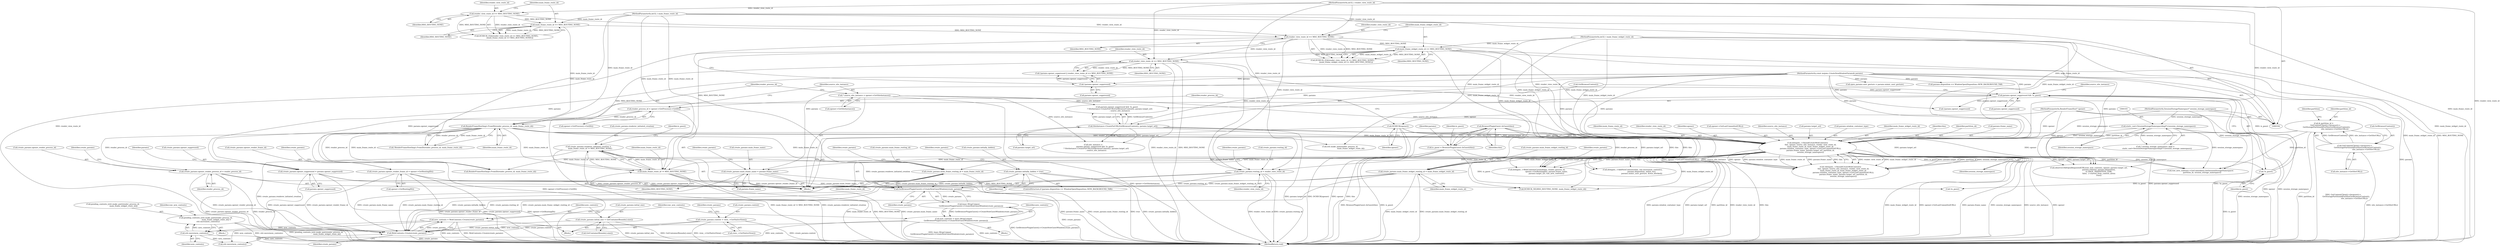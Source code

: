 digraph "0_Chrome_d18c519758c2e6043f0e1f00e2b69a55b3d7997f@array" {
"1000352" [label="(Call,pending_contents_[std::make_pair(render_process_id,\n                                     main_frame_widget_route_id)] =\n        std::move(new_contents))"];
"1000358" [label="(Call,std::move(new_contents))"];
"1000308" [label="(Call,new_contents = WebContents::Create(create_params))"];
"1000310" [label="(Call,WebContents::Create(create_params))"];
"1000258" [label="(Call,create_params.opener_render_process_id = render_process_id)"];
"1000138" [label="(Call,RenderFrameHostImpl::FromID(render_process_id, main_frame_route_id))"];
"1000129" [label="(Call,render_process_id = opener->GetProcess()->GetID())"];
"1000116" [label="(Call,main_frame_route_id == MSG_ROUTING_NONE)"];
"1000107" [label="(MethodParameterIn,int32_t main_frame_route_id)"];
"1000113" [label="(Call,render_view_route_id == MSG_ROUTING_NONE)"];
"1000106" [label="(MethodParameterIn,int32_t render_view_route_id)"];
"1000303" [label="(Call,create_params.initial_size = GetContainerBounds().size())"];
"1000286" [label="(Call,create_params.renderer_initiated_creation =\n      main_frame_route_id != MSG_ROUTING_NONE)"];
"1000290" [label="(Call,main_frame_route_id != MSG_ROUTING_NONE)"];
"1000202" [label="(Call,delegate_->ShouldCreateWebContents(\n          this, opener, source_site_instance, render_view_route_id,\n          main_frame_route_id, main_frame_widget_route_id,\n          params.window_container_type, opener->GetLastCommittedURL(),\n          params.frame_name, params.target_url, partition_id,\n          session_storage_namespace))"];
"1000144" [label="(Call,BrowserPluginGuest::IsGuest(this))"];
"1000126" [label="(Call,DCHECK(opener))"];
"1000105" [label="(MethodParameterIn,RenderFrameHost* opener)"];
"1000133" [label="(Call,* source_site_instance = opener->GetSiteInstance())"];
"1000120" [label="(Call,render_view_route_id == MSG_ROUTING_NONE)"];
"1000152" [label="(Call,render_view_route_id == MSG_ROUTING_NONE)"];
"1000123" [label="(Call,main_frame_widget_route_id == MSG_ROUTING_NONE)"];
"1000108" [label="(MethodParameterIn,int32_t main_frame_widget_route_id)"];
"1000109" [label="(MethodParameterIn,const mojom::CreateNewWindowParams& params)"];
"1000165" [label="(Call,SiteInstance::CreateForURL(GetBrowserContext(), params.target_url))"];
"1000172" [label="(Call,& partition_id =\n      GetContentClient()->browser()->\n          GetStoragePartitionIdForSite(GetBrowserContext(),\n                                       site_instance->GetSiteURL()))"];
"1000174" [label="(Call,GetContentClient()->browser()->\n          GetStoragePartitionIdForSite(GetBrowserContext(),\n                                       site_instance->GetSiteURL()))"];
"1000192" [label="(Call,static_cast<SessionStorageNamespaceImpl*>(session_storage_namespace))"];
"1000110" [label="(MethodParameterIn,SessionStorageNamespace* session_storage_namespace)"];
"1000298" [label="(Call,create_params.context = view_->GetNativeView())"];
"1000268" [label="(Call,create_params.opener_suppressed = params.opener_suppressed)"];
"1000159" [label="(Call,params.opener_suppressed && !is_guest)"];
"1000148" [label="(Call,!params.opener_suppressed)"];
"1000163" [label="(Call,!is_guest)"];
"1000142" [label="(Call,is_guest = BrowserPluginGuest::IsGuest(this))"];
"1000251" [label="(Call,create_params.main_frame_name = params.frame_name)"];
"1000263" [label="(Call,create_params.opener_render_frame_id = opener->GetRoutingID())"];
"1000241" [label="(Call,create_params.main_frame_routing_id = main_frame_route_id)"];
"1000246" [label="(Call,create_params.main_frame_widget_routing_id = main_frame_widget_route_id)"];
"1000236" [label="(Call,create_params.routing_id = render_view_route_id)"];
"1000281" [label="(Call,create_params.initially_hidden = true)"];
"1000314" [label="(Call,new_contents = base::WrapUnique(\n        GetBrowserPluginGuest()->CreateNewGuestWindow(create_params)))"];
"1000316" [label="(Call,base::WrapUnique(\n        GetBrowserPluginGuest()->CreateNewGuestWindow(create_params)))"];
"1000317" [label="(Call,GetBrowserPluginGuest()->CreateNewGuestWindow(create_params))"];
"1000108" [label="(MethodParameterIn,int32_t main_frame_widget_route_id)"];
"1000365" [label="(Call,delegate_->WebContentsCreated(this, render_process_id,\n                                  opener->GetRoutingID(), params.frame_name,\n                                  params.target_url, raw_new_contents))"];
"1000265" [label="(Identifier,create_params)"];
"1000109" [label="(MethodParameterIn,const mojom::CreateNewWindowParams& params)"];
"1000117" [label="(Identifier,main_frame_route_id)"];
"1000308" [label="(Call,new_contents = WebContents::Create(create_params))"];
"1000464" [label="(MethodReturn,void)"];
"1000243" [label="(Identifier,create_params)"];
"1000114" [label="(Identifier,render_view_route_id)"];
"1000288" [label="(Identifier,create_params)"];
"1000298" [label="(Call,create_params.context = view_->GetNativeView())"];
"1000120" [label="(Call,render_view_route_id == MSG_ROUTING_NONE)"];
"1000295" [label="(Call,!is_guest)"];
"1000286" [label="(Call,create_params.renderer_initiated_creation =\n      main_frame_route_id != MSG_ROUTING_NONE)"];
"1000127" [label="(Identifier,opener)"];
"1000207" [label="(Identifier,main_frame_route_id)"];
"1000304" [label="(Call,create_params.initial_size)"];
"1000137" [label="(Call,!RenderFrameHostImpl::FromID(render_process_id, main_frame_route_id))"];
"1000176" [label="(Call,site_instance->GetSiteURL())"];
"1000131" [label="(Call,opener->GetProcess()->GetID())"];
"1000175" [label="(Call,GetBrowserContext())"];
"1000352" [label="(Call,pending_contents_[std::make_pair(render_process_id,\n                                     main_frame_widget_route_id)] =\n        std::move(new_contents))"];
"1000158" [label="(Call,params.opener_suppressed && !is_guest\n          ? SiteInstance::CreateForURL(GetBrowserContext(), params.target_url)\n          : source_site_instance)"];
"1000313" [label="(Block,)"];
"1000134" [label="(Identifier,source_site_instance)"];
"1000139" [label="(Identifier,render_process_id)"];
"1000122" [label="(Identifier,MSG_ROUTING_NONE)"];
"1000154" [label="(Identifier,MSG_ROUTING_NONE)"];
"1000314" [label="(Call,new_contents = base::WrapUnique(\n        GetBrowserPluginGuest()->CreateNewGuestWindow(create_params)))"];
"1000309" [label="(Identifier,new_contents)"];
"1000153" [label="(Identifier,render_view_route_id)"];
"1000290" [label="(Call,main_frame_route_id != MSG_ROUTING_NONE)"];
"1000361" [label="(Identifier,raw_new_contents)"];
"1000285" [label="(Identifier,true)"];
"1000116" [label="(Call,main_frame_route_id == MSG_ROUTING_NONE)"];
"1000307" [label="(Call,GetContainerBounds().size())"];
"1000206" [label="(Identifier,render_view_route_id)"];
"1000125" [label="(Identifier,MSG_ROUTING_NONE)"];
"1000204" [label="(Identifier,opener)"];
"1000359" [label="(Identifier,new_contents)"];
"1000302" [label="(Call,view_->GetNativeView())"];
"1000179" [label="(Identifier,partition)"];
"1000297" [label="(Block,)"];
"1000144" [label="(Call,BrowserPluginGuest::IsGuest(this))"];
"1000275" [label="(ControlStructure,if (params.disposition == WindowOpenDisposition::NEW_BACKGROUND_TAB))"];
"1000212" [label="(Call,opener->GetLastCommittedURL())"];
"1000205" [label="(Identifier,source_site_instance)"];
"1000174" [label="(Call,GetContentClient()->browser()->\n          GetStoragePartitionIdForSite(GetBrowserContext(),\n                                       site_instance->GetSiteURL()))"];
"1000253" [label="(Identifier,create_params)"];
"1000311" [label="(Identifier,create_params)"];
"1000236" [label="(Call,create_params.routing_id = render_view_route_id)"];
"1000118" [label="(Identifier,MSG_ROUTING_NONE)"];
"1000255" [label="(Call,params.frame_name)"];
"1000173" [label="(Identifier,partition_id)"];
"1000147" [label="(Call,!params.opener_suppressed || render_view_route_id == MSG_ROUTING_NONE)"];
"1000150" [label="(Identifier,params)"];
"1000112" [label="(Call,DCHECK_EQ((render_view_route_id == MSG_ROUTING_NONE),\n            (main_frame_route_id == MSG_ROUTING_NONE)))"];
"1000216" [label="(Call,params.target_url)"];
"1000349" [label="(Call,DCHECK_NE(MSG_ROUTING_NONE, main_frame_widget_route_id))"];
"1000159" [label="(Call,params.opener_suppressed && !is_guest)"];
"1000246" [label="(Call,create_params.main_frame_widget_routing_id = main_frame_widget_route_id)"];
"1000165" [label="(Call,SiteInstance::CreateForURL(GetBrowserContext(), params.target_url))"];
"1000172" [label="(Call,& partition_id =\n      GetContentClient()->browser()->\n          GetStoragePartitionIdForSite(GetBrowserContext(),\n                                       site_instance->GetSiteURL()))"];
"1000259" [label="(Call,create_params.opener_render_process_id)"];
"1000353" [label="(Call,pending_contents_[std::make_pair(render_process_id,\n                                     main_frame_widget_route_id)])"];
"1000201" [label="(Call,!delegate_->ShouldCreateWebContents(\n          this, opener, source_site_instance, render_view_route_id,\n          main_frame_route_id, main_frame_widget_route_id,\n          params.window_container_type, opener->GetLastCommittedURL(),\n          params.frame_name, params.target_url, partition_id,\n          session_storage_namespace))"];
"1000209" [label="(Call,params.window_container_type)"];
"1000164" [label="(Identifier,is_guest)"];
"1000160" [label="(Call,params.opener_suppressed)"];
"1000143" [label="(Identifier,is_guest)"];
"1000126" [label="(Call,DCHECK(opener))"];
"1000105" [label="(MethodParameterIn,RenderFrameHost* opener)"];
"1000140" [label="(Identifier,main_frame_route_id)"];
"1000292" [label="(Identifier,MSG_ROUTING_NONE)"];
"1000417" [label="(Call,delegate_->AddNewContents(this, std::move(new_contents),\n                                params.disposition, initial_rect,\n                                params.mimic_user_gesture, &was_blocked))"];
"1000268" [label="(Call,create_params.opener_suppressed = params.opener_suppressed)"];
"1000130" [label="(Identifier,render_process_id)"];
"1000142" [label="(Call,is_guest = BrowserPluginGuest::IsGuest(this))"];
"1000439" [label="(Call,open_params.user_gesture = params.mimic_user_gesture)"];
"1000355" [label="(Call,std::make_pair(render_process_id,\n                                     main_frame_widget_route_id))"];
"1000106" [label="(MethodParameterIn,int32_t render_view_route_id)"];
"1000315" [label="(Identifier,new_contents)"];
"1000299" [label="(Call,create_params.context)"];
"1000237" [label="(Call,create_params.routing_id)"];
"1000264" [label="(Call,create_params.opener_render_frame_id)"];
"1000115" [label="(Identifier,MSG_ROUTING_NONE)"];
"1000110" [label="(MethodParameterIn,SessionStorageNamespace* session_storage_namespace)"];
"1000166" [label="(Call,GetBrowserContext())"];
"1000325" [label="(Call,raw_new_contents->GetController().SetSessionStorageNamespace(\n      partition_id, session_storage_namespace))"];
"1000270" [label="(Identifier,create_params)"];
"1000240" [label="(Identifier,render_view_route_id)"];
"1000133" [label="(Call,* source_site_instance = opener->GetSiteInstance())"];
"1000113" [label="(Call,render_view_route_id == MSG_ROUTING_NONE)"];
"1000276" [label="(Call,params.disposition == WindowOpenDisposition::NEW_BACKGROUND_TAB)"];
"1000129" [label="(Call,render_process_id = opener->GetProcess()->GetID())"];
"1000190" [label="(Call,* session_storage_namespace_impl =\n      static_cast<SessionStorageNamespaceImpl*>(session_storage_namespace))"];
"1000208" [label="(Identifier,main_frame_widget_route_id)"];
"1000156" [label="(Call,site_instance =\n      params.opener_suppressed && !is_guest\n          ? SiteInstance::CreateForURL(GetBrowserContext(), params.target_url)\n          : source_site_instance)"];
"1000419" [label="(Call,std::move(new_contents))"];
"1000263" [label="(Call,create_params.opener_render_frame_id = opener->GetRoutingID())"];
"1000241" [label="(Call,create_params.main_frame_routing_id = main_frame_route_id)"];
"1000272" [label="(Call,params.opener_suppressed)"];
"1000192" [label="(Call,static_cast<SessionStorageNamespaceImpl*>(session_storage_namespace))"];
"1000310" [label="(Call,WebContents::Create(create_params))"];
"1000317" [label="(Call,GetBrowserPluginGuest()->CreateNewGuestWindow(create_params))"];
"1000107" [label="(MethodParameterIn,int32_t main_frame_route_id)"];
"1000203" [label="(Identifier,this)"];
"1000252" [label="(Call,create_params.main_frame_name)"];
"1000296" [label="(Identifier,is_guest)"];
"1000316" [label="(Call,base::WrapUnique(\n        GetBrowserPluginGuest()->CreateNewGuestWindow(create_params)))"];
"1000202" [label="(Call,delegate_->ShouldCreateWebContents(\n          this, opener, source_site_instance, render_view_route_id,\n          main_frame_route_id, main_frame_widget_route_id,\n          params.window_container_type, opener->GetLastCommittedURL(),\n          params.frame_name, params.target_url, partition_id,\n          session_storage_namespace))"];
"1000248" [label="(Identifier,create_params)"];
"1000305" [label="(Identifier,create_params)"];
"1000111" [label="(Block,)"];
"1000247" [label="(Call,create_params.main_frame_widget_routing_id)"];
"1000138" [label="(Call,RenderFrameHostImpl::FromID(render_process_id, main_frame_route_id))"];
"1000220" [label="(Identifier,session_storage_namespace)"];
"1000219" [label="(Identifier,partition_id)"];
"1000145" [label="(Identifier,this)"];
"1000170" [label="(Identifier,source_site_instance)"];
"1000291" [label="(Identifier,main_frame_route_id)"];
"1000163" [label="(Call,!is_guest)"];
"1000267" [label="(Call,opener->GetRoutingID())"];
"1000303" [label="(Call,create_params.initial_size = GetContainerBounds().size())"];
"1000278" [label="(Identifier,params)"];
"1000242" [label="(Call,create_params.main_frame_routing_id)"];
"1000251" [label="(Call,create_params.main_frame_name = params.frame_name)"];
"1000333" [label="(Call,!params.opener_suppressed)"];
"1000167" [label="(Call,params.target_url)"];
"1000194" [label="(Identifier,session_storage_namespace)"];
"1000225" [label="(Call,RenderFrameHostImpl::FromID(render_process_id, main_frame_route_id))"];
"1000119" [label="(Call,DCHECK_EQ((render_view_route_id == MSG_ROUTING_NONE),\n            (main_frame_widget_route_id == MSG_ROUTING_NONE)))"];
"1000124" [label="(Identifier,main_frame_widget_route_id)"];
"1000213" [label="(Call,params.frame_name)"];
"1000258" [label="(Call,create_params.opener_render_process_id = render_process_id)"];
"1000135" [label="(Call,opener->GetSiteInstance())"];
"1000123" [label="(Call,main_frame_widget_route_id == MSG_ROUTING_NONE)"];
"1000260" [label="(Identifier,create_params)"];
"1000262" [label="(Identifier,render_process_id)"];
"1000152" [label="(Call,render_view_route_id == MSG_ROUTING_NONE)"];
"1000318" [label="(Identifier,create_params)"];
"1000281" [label="(Call,create_params.initially_hidden = true)"];
"1000269" [label="(Call,create_params.opener_suppressed)"];
"1000282" [label="(Call,create_params.initially_hidden)"];
"1000287" [label="(Call,create_params.renderer_initiated_creation)"];
"1000149" [label="(Call,params.opener_suppressed)"];
"1000358" [label="(Call,std::move(new_contents))"];
"1000337" [label="(Block,)"];
"1000321" [label="(Identifier,raw_new_contents)"];
"1000381" [label="(Call,observer.DidOpenRequestedURL(raw_new_contents, opener, params.target_url,\n                                   params.referrer, params.disposition,\n                                   ui::PAGE_TRANSITION_LINK,\n                                   false,  // started_from_context_menu\n                                   true))"];
"1000245" [label="(Identifier,main_frame_route_id)"];
"1000250" [label="(Identifier,main_frame_widget_route_id)"];
"1000148" [label="(Call,!params.opener_suppressed)"];
"1000121" [label="(Identifier,render_view_route_id)"];
"1000352" -> "1000337"  [label="AST: "];
"1000352" -> "1000358"  [label="CFG: "];
"1000353" -> "1000352"  [label="AST: "];
"1000358" -> "1000352"  [label="AST: "];
"1000361" -> "1000352"  [label="CFG: "];
"1000352" -> "1000464"  [label="DDG: pending_contents_[std::make_pair(render_process_id,\n                                     main_frame_widget_route_id)]"];
"1000352" -> "1000464"  [label="DDG: std::move(new_contents)"];
"1000358" -> "1000352"  [label="DDG: new_contents"];
"1000358" -> "1000359"  [label="CFG: "];
"1000359" -> "1000358"  [label="AST: "];
"1000358" -> "1000464"  [label="DDG: new_contents"];
"1000308" -> "1000358"  [label="DDG: new_contents"];
"1000314" -> "1000358"  [label="DDG: new_contents"];
"1000358" -> "1000419"  [label="DDG: new_contents"];
"1000308" -> "1000297"  [label="AST: "];
"1000308" -> "1000310"  [label="CFG: "];
"1000309" -> "1000308"  [label="AST: "];
"1000310" -> "1000308"  [label="AST: "];
"1000321" -> "1000308"  [label="CFG: "];
"1000308" -> "1000464"  [label="DDG: WebContents::Create(create_params)"];
"1000308" -> "1000464"  [label="DDG: new_contents"];
"1000310" -> "1000308"  [label="DDG: create_params"];
"1000308" -> "1000419"  [label="DDG: new_contents"];
"1000310" -> "1000311"  [label="CFG: "];
"1000311" -> "1000310"  [label="AST: "];
"1000310" -> "1000464"  [label="DDG: create_params"];
"1000258" -> "1000310"  [label="DDG: create_params.opener_render_process_id"];
"1000303" -> "1000310"  [label="DDG: create_params.initial_size"];
"1000286" -> "1000310"  [label="DDG: create_params.renderer_initiated_creation"];
"1000298" -> "1000310"  [label="DDG: create_params.context"];
"1000268" -> "1000310"  [label="DDG: create_params.opener_suppressed"];
"1000251" -> "1000310"  [label="DDG: create_params.main_frame_name"];
"1000263" -> "1000310"  [label="DDG: create_params.opener_render_frame_id"];
"1000241" -> "1000310"  [label="DDG: create_params.main_frame_routing_id"];
"1000246" -> "1000310"  [label="DDG: create_params.main_frame_widget_routing_id"];
"1000236" -> "1000310"  [label="DDG: create_params.routing_id"];
"1000281" -> "1000310"  [label="DDG: create_params.initially_hidden"];
"1000258" -> "1000111"  [label="AST: "];
"1000258" -> "1000262"  [label="CFG: "];
"1000259" -> "1000258"  [label="AST: "];
"1000262" -> "1000258"  [label="AST: "];
"1000265" -> "1000258"  [label="CFG: "];
"1000258" -> "1000464"  [label="DDG: create_params.opener_render_process_id"];
"1000258" -> "1000464"  [label="DDG: render_process_id"];
"1000138" -> "1000258"  [label="DDG: render_process_id"];
"1000258" -> "1000317"  [label="DDG: create_params.opener_render_process_id"];
"1000138" -> "1000137"  [label="AST: "];
"1000138" -> "1000140"  [label="CFG: "];
"1000139" -> "1000138"  [label="AST: "];
"1000140" -> "1000138"  [label="AST: "];
"1000137" -> "1000138"  [label="CFG: "];
"1000138" -> "1000137"  [label="DDG: render_process_id"];
"1000138" -> "1000137"  [label="DDG: main_frame_route_id"];
"1000129" -> "1000138"  [label="DDG: render_process_id"];
"1000116" -> "1000138"  [label="DDG: main_frame_route_id"];
"1000107" -> "1000138"  [label="DDG: main_frame_route_id"];
"1000138" -> "1000202"  [label="DDG: main_frame_route_id"];
"1000138" -> "1000225"  [label="DDG: render_process_id"];
"1000138" -> "1000225"  [label="DDG: main_frame_route_id"];
"1000138" -> "1000241"  [label="DDG: main_frame_route_id"];
"1000138" -> "1000290"  [label="DDG: main_frame_route_id"];
"1000138" -> "1000355"  [label="DDG: render_process_id"];
"1000138" -> "1000365"  [label="DDG: render_process_id"];
"1000129" -> "1000111"  [label="AST: "];
"1000129" -> "1000131"  [label="CFG: "];
"1000130" -> "1000129"  [label="AST: "];
"1000131" -> "1000129"  [label="AST: "];
"1000134" -> "1000129"  [label="CFG: "];
"1000129" -> "1000464"  [label="DDG: opener->GetProcess()->GetID()"];
"1000116" -> "1000112"  [label="AST: "];
"1000116" -> "1000118"  [label="CFG: "];
"1000117" -> "1000116"  [label="AST: "];
"1000118" -> "1000116"  [label="AST: "];
"1000112" -> "1000116"  [label="CFG: "];
"1000116" -> "1000112"  [label="DDG: main_frame_route_id"];
"1000116" -> "1000112"  [label="DDG: MSG_ROUTING_NONE"];
"1000107" -> "1000116"  [label="DDG: main_frame_route_id"];
"1000113" -> "1000116"  [label="DDG: MSG_ROUTING_NONE"];
"1000116" -> "1000120"  [label="DDG: MSG_ROUTING_NONE"];
"1000107" -> "1000104"  [label="AST: "];
"1000107" -> "1000464"  [label="DDG: main_frame_route_id"];
"1000107" -> "1000202"  [label="DDG: main_frame_route_id"];
"1000107" -> "1000225"  [label="DDG: main_frame_route_id"];
"1000107" -> "1000241"  [label="DDG: main_frame_route_id"];
"1000107" -> "1000290"  [label="DDG: main_frame_route_id"];
"1000113" -> "1000112"  [label="AST: "];
"1000113" -> "1000115"  [label="CFG: "];
"1000114" -> "1000113"  [label="AST: "];
"1000115" -> "1000113"  [label="AST: "];
"1000117" -> "1000113"  [label="CFG: "];
"1000113" -> "1000112"  [label="DDG: render_view_route_id"];
"1000113" -> "1000112"  [label="DDG: MSG_ROUTING_NONE"];
"1000106" -> "1000113"  [label="DDG: render_view_route_id"];
"1000113" -> "1000120"  [label="DDG: render_view_route_id"];
"1000106" -> "1000104"  [label="AST: "];
"1000106" -> "1000464"  [label="DDG: render_view_route_id"];
"1000106" -> "1000120"  [label="DDG: render_view_route_id"];
"1000106" -> "1000152"  [label="DDG: render_view_route_id"];
"1000106" -> "1000202"  [label="DDG: render_view_route_id"];
"1000106" -> "1000236"  [label="DDG: render_view_route_id"];
"1000303" -> "1000297"  [label="AST: "];
"1000303" -> "1000307"  [label="CFG: "];
"1000304" -> "1000303"  [label="AST: "];
"1000307" -> "1000303"  [label="AST: "];
"1000309" -> "1000303"  [label="CFG: "];
"1000303" -> "1000464"  [label="DDG: create_params.initial_size"];
"1000303" -> "1000464"  [label="DDG: GetContainerBounds().size()"];
"1000286" -> "1000111"  [label="AST: "];
"1000286" -> "1000290"  [label="CFG: "];
"1000287" -> "1000286"  [label="AST: "];
"1000290" -> "1000286"  [label="AST: "];
"1000296" -> "1000286"  [label="CFG: "];
"1000286" -> "1000464"  [label="DDG: main_frame_route_id != MSG_ROUTING_NONE"];
"1000286" -> "1000464"  [label="DDG: create_params.renderer_initiated_creation"];
"1000290" -> "1000286"  [label="DDG: main_frame_route_id"];
"1000290" -> "1000286"  [label="DDG: MSG_ROUTING_NONE"];
"1000286" -> "1000317"  [label="DDG: create_params.renderer_initiated_creation"];
"1000290" -> "1000292"  [label="CFG: "];
"1000291" -> "1000290"  [label="AST: "];
"1000292" -> "1000290"  [label="AST: "];
"1000290" -> "1000464"  [label="DDG: main_frame_route_id"];
"1000290" -> "1000464"  [label="DDG: MSG_ROUTING_NONE"];
"1000202" -> "1000290"  [label="DDG: main_frame_route_id"];
"1000123" -> "1000290"  [label="DDG: MSG_ROUTING_NONE"];
"1000152" -> "1000290"  [label="DDG: MSG_ROUTING_NONE"];
"1000290" -> "1000349"  [label="DDG: MSG_ROUTING_NONE"];
"1000202" -> "1000201"  [label="AST: "];
"1000202" -> "1000220"  [label="CFG: "];
"1000203" -> "1000202"  [label="AST: "];
"1000204" -> "1000202"  [label="AST: "];
"1000205" -> "1000202"  [label="AST: "];
"1000206" -> "1000202"  [label="AST: "];
"1000207" -> "1000202"  [label="AST: "];
"1000208" -> "1000202"  [label="AST: "];
"1000209" -> "1000202"  [label="AST: "];
"1000212" -> "1000202"  [label="AST: "];
"1000213" -> "1000202"  [label="AST: "];
"1000216" -> "1000202"  [label="AST: "];
"1000219" -> "1000202"  [label="AST: "];
"1000220" -> "1000202"  [label="AST: "];
"1000201" -> "1000202"  [label="CFG: "];
"1000202" -> "1000464"  [label="DDG: params.window_container_type"];
"1000202" -> "1000464"  [label="DDG: params.target_url"];
"1000202" -> "1000464"  [label="DDG: partition_id"];
"1000202" -> "1000464"  [label="DDG: render_view_route_id"];
"1000202" -> "1000464"  [label="DDG: this"];
"1000202" -> "1000464"  [label="DDG: main_frame_widget_route_id"];
"1000202" -> "1000464"  [label="DDG: opener->GetLastCommittedURL()"];
"1000202" -> "1000464"  [label="DDG: params.frame_name"];
"1000202" -> "1000464"  [label="DDG: session_storage_namespace"];
"1000202" -> "1000464"  [label="DDG: source_site_instance"];
"1000202" -> "1000464"  [label="DDG: opener"];
"1000202" -> "1000201"  [label="DDG: render_view_route_id"];
"1000202" -> "1000201"  [label="DDG: main_frame_widget_route_id"];
"1000202" -> "1000201"  [label="DDG: params.target_url"];
"1000202" -> "1000201"  [label="DDG: partition_id"];
"1000202" -> "1000201"  [label="DDG: session_storage_namespace"];
"1000202" -> "1000201"  [label="DDG: opener->GetLastCommittedURL()"];
"1000202" -> "1000201"  [label="DDG: source_site_instance"];
"1000202" -> "1000201"  [label="DDG: opener"];
"1000202" -> "1000201"  [label="DDG: params.window_container_type"];
"1000202" -> "1000201"  [label="DDG: main_frame_route_id"];
"1000202" -> "1000201"  [label="DDG: params.frame_name"];
"1000202" -> "1000201"  [label="DDG: this"];
"1000144" -> "1000202"  [label="DDG: this"];
"1000126" -> "1000202"  [label="DDG: opener"];
"1000105" -> "1000202"  [label="DDG: opener"];
"1000133" -> "1000202"  [label="DDG: source_site_instance"];
"1000120" -> "1000202"  [label="DDG: render_view_route_id"];
"1000152" -> "1000202"  [label="DDG: render_view_route_id"];
"1000123" -> "1000202"  [label="DDG: main_frame_widget_route_id"];
"1000108" -> "1000202"  [label="DDG: main_frame_widget_route_id"];
"1000109" -> "1000202"  [label="DDG: params"];
"1000165" -> "1000202"  [label="DDG: params.target_url"];
"1000172" -> "1000202"  [label="DDG: partition_id"];
"1000192" -> "1000202"  [label="DDG: session_storage_namespace"];
"1000110" -> "1000202"  [label="DDG: session_storage_namespace"];
"1000202" -> "1000225"  [label="DDG: main_frame_route_id"];
"1000202" -> "1000236"  [label="DDG: render_view_route_id"];
"1000202" -> "1000241"  [label="DDG: main_frame_route_id"];
"1000202" -> "1000246"  [label="DDG: main_frame_widget_route_id"];
"1000202" -> "1000251"  [label="DDG: params.frame_name"];
"1000202" -> "1000325"  [label="DDG: partition_id"];
"1000202" -> "1000325"  [label="DDG: session_storage_namespace"];
"1000202" -> "1000349"  [label="DDG: main_frame_widget_route_id"];
"1000202" -> "1000365"  [label="DDG: this"];
"1000202" -> "1000365"  [label="DDG: params.frame_name"];
"1000202" -> "1000365"  [label="DDG: params.target_url"];
"1000202" -> "1000381"  [label="DDG: opener"];
"1000202" -> "1000381"  [label="DDG: params.target_url"];
"1000202" -> "1000417"  [label="DDG: this"];
"1000144" -> "1000142"  [label="AST: "];
"1000144" -> "1000145"  [label="CFG: "];
"1000145" -> "1000144"  [label="AST: "];
"1000142" -> "1000144"  [label="CFG: "];
"1000144" -> "1000464"  [label="DDG: this"];
"1000144" -> "1000142"  [label="DDG: this"];
"1000144" -> "1000365"  [label="DDG: this"];
"1000144" -> "1000417"  [label="DDG: this"];
"1000126" -> "1000111"  [label="AST: "];
"1000126" -> "1000127"  [label="CFG: "];
"1000127" -> "1000126"  [label="AST: "];
"1000130" -> "1000126"  [label="CFG: "];
"1000126" -> "1000464"  [label="DDG: DCHECK(opener)"];
"1000126" -> "1000464"  [label="DDG: opener"];
"1000105" -> "1000126"  [label="DDG: opener"];
"1000126" -> "1000381"  [label="DDG: opener"];
"1000105" -> "1000104"  [label="AST: "];
"1000105" -> "1000464"  [label="DDG: opener"];
"1000105" -> "1000381"  [label="DDG: opener"];
"1000133" -> "1000111"  [label="AST: "];
"1000133" -> "1000135"  [label="CFG: "];
"1000134" -> "1000133"  [label="AST: "];
"1000135" -> "1000133"  [label="AST: "];
"1000139" -> "1000133"  [label="CFG: "];
"1000133" -> "1000464"  [label="DDG: opener->GetSiteInstance()"];
"1000133" -> "1000156"  [label="DDG: source_site_instance"];
"1000133" -> "1000158"  [label="DDG: source_site_instance"];
"1000120" -> "1000119"  [label="AST: "];
"1000120" -> "1000122"  [label="CFG: "];
"1000121" -> "1000120"  [label="AST: "];
"1000122" -> "1000120"  [label="AST: "];
"1000124" -> "1000120"  [label="CFG: "];
"1000120" -> "1000464"  [label="DDG: render_view_route_id"];
"1000120" -> "1000119"  [label="DDG: render_view_route_id"];
"1000120" -> "1000119"  [label="DDG: MSG_ROUTING_NONE"];
"1000120" -> "1000123"  [label="DDG: MSG_ROUTING_NONE"];
"1000120" -> "1000152"  [label="DDG: render_view_route_id"];
"1000120" -> "1000236"  [label="DDG: render_view_route_id"];
"1000152" -> "1000147"  [label="AST: "];
"1000152" -> "1000154"  [label="CFG: "];
"1000153" -> "1000152"  [label="AST: "];
"1000154" -> "1000152"  [label="AST: "];
"1000147" -> "1000152"  [label="CFG: "];
"1000152" -> "1000464"  [label="DDG: render_view_route_id"];
"1000152" -> "1000464"  [label="DDG: MSG_ROUTING_NONE"];
"1000152" -> "1000147"  [label="DDG: render_view_route_id"];
"1000152" -> "1000147"  [label="DDG: MSG_ROUTING_NONE"];
"1000123" -> "1000152"  [label="DDG: MSG_ROUTING_NONE"];
"1000152" -> "1000236"  [label="DDG: render_view_route_id"];
"1000123" -> "1000119"  [label="AST: "];
"1000123" -> "1000125"  [label="CFG: "];
"1000124" -> "1000123"  [label="AST: "];
"1000125" -> "1000123"  [label="AST: "];
"1000119" -> "1000123"  [label="CFG: "];
"1000123" -> "1000464"  [label="DDG: MSG_ROUTING_NONE"];
"1000123" -> "1000464"  [label="DDG: main_frame_widget_route_id"];
"1000123" -> "1000119"  [label="DDG: main_frame_widget_route_id"];
"1000123" -> "1000119"  [label="DDG: MSG_ROUTING_NONE"];
"1000108" -> "1000123"  [label="DDG: main_frame_widget_route_id"];
"1000123" -> "1000246"  [label="DDG: main_frame_widget_route_id"];
"1000123" -> "1000349"  [label="DDG: main_frame_widget_route_id"];
"1000108" -> "1000104"  [label="AST: "];
"1000108" -> "1000464"  [label="DDG: main_frame_widget_route_id"];
"1000108" -> "1000246"  [label="DDG: main_frame_widget_route_id"];
"1000108" -> "1000349"  [label="DDG: main_frame_widget_route_id"];
"1000108" -> "1000355"  [label="DDG: main_frame_widget_route_id"];
"1000109" -> "1000104"  [label="AST: "];
"1000109" -> "1000464"  [label="DDG: params"];
"1000109" -> "1000148"  [label="DDG: params"];
"1000109" -> "1000159"  [label="DDG: params"];
"1000109" -> "1000165"  [label="DDG: params"];
"1000109" -> "1000251"  [label="DDG: params"];
"1000109" -> "1000268"  [label="DDG: params"];
"1000109" -> "1000276"  [label="DDG: params"];
"1000109" -> "1000333"  [label="DDG: params"];
"1000109" -> "1000365"  [label="DDG: params"];
"1000109" -> "1000381"  [label="DDG: params"];
"1000109" -> "1000417"  [label="DDG: params"];
"1000109" -> "1000439"  [label="DDG: params"];
"1000165" -> "1000158"  [label="AST: "];
"1000165" -> "1000167"  [label="CFG: "];
"1000166" -> "1000165"  [label="AST: "];
"1000167" -> "1000165"  [label="AST: "];
"1000158" -> "1000165"  [label="CFG: "];
"1000165" -> "1000464"  [label="DDG: params.target_url"];
"1000165" -> "1000156"  [label="DDG: GetBrowserContext()"];
"1000165" -> "1000156"  [label="DDG: params.target_url"];
"1000165" -> "1000158"  [label="DDG: GetBrowserContext()"];
"1000165" -> "1000158"  [label="DDG: params.target_url"];
"1000165" -> "1000365"  [label="DDG: params.target_url"];
"1000165" -> "1000381"  [label="DDG: params.target_url"];
"1000172" -> "1000111"  [label="AST: "];
"1000172" -> "1000174"  [label="CFG: "];
"1000173" -> "1000172"  [label="AST: "];
"1000174" -> "1000172"  [label="AST: "];
"1000179" -> "1000172"  [label="CFG: "];
"1000172" -> "1000464"  [label="DDG: partition_id"];
"1000172" -> "1000464"  [label="DDG: GetContentClient()->browser()->\n          GetStoragePartitionIdForSite(GetBrowserContext(),\n                                       site_instance->GetSiteURL())"];
"1000174" -> "1000172"  [label="DDG: GetBrowserContext()"];
"1000174" -> "1000172"  [label="DDG: site_instance->GetSiteURL()"];
"1000172" -> "1000325"  [label="DDG: partition_id"];
"1000174" -> "1000176"  [label="CFG: "];
"1000175" -> "1000174"  [label="AST: "];
"1000176" -> "1000174"  [label="AST: "];
"1000174" -> "1000464"  [label="DDG: site_instance->GetSiteURL()"];
"1000192" -> "1000190"  [label="AST: "];
"1000192" -> "1000194"  [label="CFG: "];
"1000193" -> "1000192"  [label="AST: "];
"1000194" -> "1000192"  [label="AST: "];
"1000190" -> "1000192"  [label="CFG: "];
"1000192" -> "1000464"  [label="DDG: session_storage_namespace"];
"1000192" -> "1000190"  [label="DDG: session_storage_namespace"];
"1000110" -> "1000192"  [label="DDG: session_storage_namespace"];
"1000192" -> "1000325"  [label="DDG: session_storage_namespace"];
"1000110" -> "1000104"  [label="AST: "];
"1000110" -> "1000464"  [label="DDG: session_storage_namespace"];
"1000110" -> "1000325"  [label="DDG: session_storage_namespace"];
"1000298" -> "1000297"  [label="AST: "];
"1000298" -> "1000302"  [label="CFG: "];
"1000299" -> "1000298"  [label="AST: "];
"1000302" -> "1000298"  [label="AST: "];
"1000305" -> "1000298"  [label="CFG: "];
"1000298" -> "1000464"  [label="DDG: create_params.context"];
"1000298" -> "1000464"  [label="DDG: view_->GetNativeView()"];
"1000268" -> "1000111"  [label="AST: "];
"1000268" -> "1000272"  [label="CFG: "];
"1000269" -> "1000268"  [label="AST: "];
"1000272" -> "1000268"  [label="AST: "];
"1000278" -> "1000268"  [label="CFG: "];
"1000268" -> "1000464"  [label="DDG: create_params.opener_suppressed"];
"1000159" -> "1000268"  [label="DDG: params.opener_suppressed"];
"1000268" -> "1000317"  [label="DDG: create_params.opener_suppressed"];
"1000159" -> "1000158"  [label="AST: "];
"1000159" -> "1000160"  [label="CFG: "];
"1000159" -> "1000163"  [label="CFG: "];
"1000160" -> "1000159"  [label="AST: "];
"1000163" -> "1000159"  [label="AST: "];
"1000166" -> "1000159"  [label="CFG: "];
"1000170" -> "1000159"  [label="CFG: "];
"1000159" -> "1000464"  [label="DDG: params.opener_suppressed"];
"1000159" -> "1000464"  [label="DDG: !is_guest"];
"1000148" -> "1000159"  [label="DDG: params.opener_suppressed"];
"1000163" -> "1000159"  [label="DDG: is_guest"];
"1000159" -> "1000333"  [label="DDG: params.opener_suppressed"];
"1000148" -> "1000147"  [label="AST: "];
"1000148" -> "1000149"  [label="CFG: "];
"1000149" -> "1000148"  [label="AST: "];
"1000153" -> "1000148"  [label="CFG: "];
"1000147" -> "1000148"  [label="CFG: "];
"1000148" -> "1000147"  [label="DDG: params.opener_suppressed"];
"1000163" -> "1000164"  [label="CFG: "];
"1000164" -> "1000163"  [label="AST: "];
"1000163" -> "1000464"  [label="DDG: is_guest"];
"1000142" -> "1000163"  [label="DDG: is_guest"];
"1000163" -> "1000295"  [label="DDG: is_guest"];
"1000142" -> "1000111"  [label="AST: "];
"1000143" -> "1000142"  [label="AST: "];
"1000150" -> "1000142"  [label="CFG: "];
"1000142" -> "1000464"  [label="DDG: BrowserPluginGuest::IsGuest(this)"];
"1000142" -> "1000464"  [label="DDG: is_guest"];
"1000142" -> "1000295"  [label="DDG: is_guest"];
"1000251" -> "1000111"  [label="AST: "];
"1000251" -> "1000255"  [label="CFG: "];
"1000252" -> "1000251"  [label="AST: "];
"1000255" -> "1000251"  [label="AST: "];
"1000260" -> "1000251"  [label="CFG: "];
"1000251" -> "1000464"  [label="DDG: params.frame_name"];
"1000251" -> "1000464"  [label="DDG: create_params.main_frame_name"];
"1000251" -> "1000317"  [label="DDG: create_params.main_frame_name"];
"1000263" -> "1000111"  [label="AST: "];
"1000263" -> "1000267"  [label="CFG: "];
"1000264" -> "1000263"  [label="AST: "];
"1000267" -> "1000263"  [label="AST: "];
"1000270" -> "1000263"  [label="CFG: "];
"1000263" -> "1000464"  [label="DDG: opener->GetRoutingID()"];
"1000263" -> "1000464"  [label="DDG: create_params.opener_render_frame_id"];
"1000263" -> "1000317"  [label="DDG: create_params.opener_render_frame_id"];
"1000241" -> "1000111"  [label="AST: "];
"1000241" -> "1000245"  [label="CFG: "];
"1000242" -> "1000241"  [label="AST: "];
"1000245" -> "1000241"  [label="AST: "];
"1000248" -> "1000241"  [label="CFG: "];
"1000241" -> "1000464"  [label="DDG: create_params.main_frame_routing_id"];
"1000241" -> "1000317"  [label="DDG: create_params.main_frame_routing_id"];
"1000246" -> "1000111"  [label="AST: "];
"1000246" -> "1000250"  [label="CFG: "];
"1000247" -> "1000246"  [label="AST: "];
"1000250" -> "1000246"  [label="AST: "];
"1000253" -> "1000246"  [label="CFG: "];
"1000246" -> "1000464"  [label="DDG: main_frame_widget_route_id"];
"1000246" -> "1000464"  [label="DDG: create_params.main_frame_widget_routing_id"];
"1000246" -> "1000317"  [label="DDG: create_params.main_frame_widget_routing_id"];
"1000236" -> "1000111"  [label="AST: "];
"1000236" -> "1000240"  [label="CFG: "];
"1000237" -> "1000236"  [label="AST: "];
"1000240" -> "1000236"  [label="AST: "];
"1000243" -> "1000236"  [label="CFG: "];
"1000236" -> "1000464"  [label="DDG: create_params.routing_id"];
"1000236" -> "1000464"  [label="DDG: render_view_route_id"];
"1000236" -> "1000317"  [label="DDG: create_params.routing_id"];
"1000281" -> "1000275"  [label="AST: "];
"1000281" -> "1000285"  [label="CFG: "];
"1000282" -> "1000281"  [label="AST: "];
"1000285" -> "1000281"  [label="AST: "];
"1000288" -> "1000281"  [label="CFG: "];
"1000281" -> "1000464"  [label="DDG: true"];
"1000281" -> "1000464"  [label="DDG: create_params.initially_hidden"];
"1000281" -> "1000317"  [label="DDG: create_params.initially_hidden"];
"1000314" -> "1000313"  [label="AST: "];
"1000314" -> "1000316"  [label="CFG: "];
"1000315" -> "1000314"  [label="AST: "];
"1000316" -> "1000314"  [label="AST: "];
"1000321" -> "1000314"  [label="CFG: "];
"1000314" -> "1000464"  [label="DDG: new_contents"];
"1000314" -> "1000464"  [label="DDG: base::WrapUnique(\n        GetBrowserPluginGuest()->CreateNewGuestWindow(create_params))"];
"1000316" -> "1000314"  [label="DDG: GetBrowserPluginGuest()->CreateNewGuestWindow(create_params)"];
"1000314" -> "1000419"  [label="DDG: new_contents"];
"1000316" -> "1000317"  [label="CFG: "];
"1000317" -> "1000316"  [label="AST: "];
"1000316" -> "1000464"  [label="DDG: GetBrowserPluginGuest()->CreateNewGuestWindow(create_params)"];
"1000317" -> "1000316"  [label="DDG: create_params"];
"1000317" -> "1000318"  [label="CFG: "];
"1000318" -> "1000317"  [label="AST: "];
"1000317" -> "1000464"  [label="DDG: create_params"];
}
